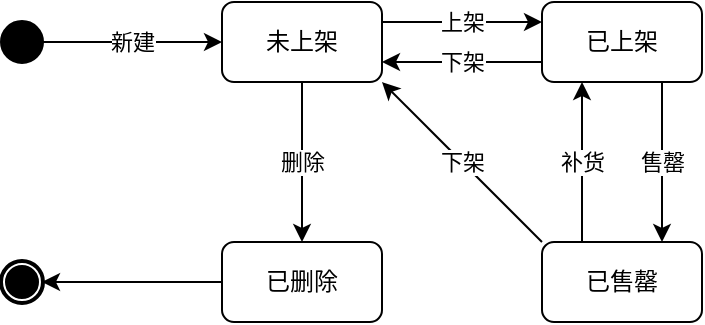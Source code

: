 <mxfile version="13.8.0" type="github">
  <diagram id="7e0GtD7TXZg0hHKQMnAh" name="Page-1">
    <mxGraphModel dx="665" dy="467" grid="1" gridSize="10" guides="1" tooltips="1" connect="1" arrows="1" fold="1" page="1" pageScale="1" pageWidth="850" pageHeight="1100" math="0" shadow="0">
      <root>
        <mxCell id="0" />
        <mxCell id="1" parent="0" />
        <mxCell id="PHka3gXeUMbXcuHf-Wi0-8" value="新建" style="edgeStyle=orthogonalEdgeStyle;rounded=0;orthogonalLoop=1;jettySize=auto;html=1;" edge="1" parent="1" source="PHka3gXeUMbXcuHf-Wi0-1" target="PHka3gXeUMbXcuHf-Wi0-4">
          <mxGeometry relative="1" as="geometry" />
        </mxCell>
        <mxCell id="PHka3gXeUMbXcuHf-Wi0-1" value="" style="strokeWidth=2;html=1;shape=mxgraph.flowchart.start_2;whiteSpace=wrap;fillColor=#000000;" vertex="1" parent="1">
          <mxGeometry x="130" y="250" width="20" height="20" as="geometry" />
        </mxCell>
        <mxCell id="PHka3gXeUMbXcuHf-Wi0-2" value="" style="shape=mxgraph.bpmn.shape;html=1;verticalLabelPosition=bottom;labelBackgroundColor=#ffffff;verticalAlign=top;align=center;perimeter=ellipsePerimeter;outlineConnect=0;outline=end;symbol=terminate;fillColor=#FFFFFF;" vertex="1" parent="1">
          <mxGeometry x="130" y="370" width="20" height="20" as="geometry" />
        </mxCell>
        <mxCell id="PHka3gXeUMbXcuHf-Wi0-9" value="上架" style="edgeStyle=orthogonalEdgeStyle;rounded=0;orthogonalLoop=1;jettySize=auto;html=1;" edge="1" parent="1" source="PHka3gXeUMbXcuHf-Wi0-4" target="PHka3gXeUMbXcuHf-Wi0-5">
          <mxGeometry relative="1" as="geometry">
            <Array as="points">
              <mxPoint x="360" y="250" />
              <mxPoint x="360" y="250" />
            </Array>
          </mxGeometry>
        </mxCell>
        <mxCell id="PHka3gXeUMbXcuHf-Wi0-15" value="删除" style="edgeStyle=none;rounded=0;orthogonalLoop=1;jettySize=auto;html=1;" edge="1" parent="1" source="PHka3gXeUMbXcuHf-Wi0-4" target="PHka3gXeUMbXcuHf-Wi0-7">
          <mxGeometry relative="1" as="geometry" />
        </mxCell>
        <mxCell id="PHka3gXeUMbXcuHf-Wi0-4" value="未上架" style="rounded=1;whiteSpace=wrap;html=1;fillColor=#FFFFFF;" vertex="1" parent="1">
          <mxGeometry x="240" y="240" width="80" height="40" as="geometry" />
        </mxCell>
        <mxCell id="PHka3gXeUMbXcuHf-Wi0-10" value="下架" style="edgeStyle=orthogonalEdgeStyle;rounded=0;orthogonalLoop=1;jettySize=auto;html=1;" edge="1" parent="1" source="PHka3gXeUMbXcuHf-Wi0-5" target="PHka3gXeUMbXcuHf-Wi0-4">
          <mxGeometry relative="1" as="geometry">
            <Array as="points">
              <mxPoint x="360" y="270" />
              <mxPoint x="360" y="270" />
            </Array>
          </mxGeometry>
        </mxCell>
        <mxCell id="PHka3gXeUMbXcuHf-Wi0-11" value="售罄" style="edgeStyle=orthogonalEdgeStyle;rounded=0;orthogonalLoop=1;jettySize=auto;html=1;" edge="1" parent="1" source="PHka3gXeUMbXcuHf-Wi0-5" target="PHka3gXeUMbXcuHf-Wi0-6">
          <mxGeometry relative="1" as="geometry">
            <Array as="points">
              <mxPoint x="460" y="320" />
              <mxPoint x="460" y="320" />
            </Array>
          </mxGeometry>
        </mxCell>
        <mxCell id="PHka3gXeUMbXcuHf-Wi0-5" value="已上架" style="rounded=1;whiteSpace=wrap;html=1;fillColor=#FFFFFF;" vertex="1" parent="1">
          <mxGeometry x="400" y="240" width="80" height="40" as="geometry" />
        </mxCell>
        <mxCell id="PHka3gXeUMbXcuHf-Wi0-12" value="补货" style="edgeStyle=orthogonalEdgeStyle;rounded=0;orthogonalLoop=1;jettySize=auto;html=1;" edge="1" parent="1" source="PHka3gXeUMbXcuHf-Wi0-6" target="PHka3gXeUMbXcuHf-Wi0-5">
          <mxGeometry relative="1" as="geometry">
            <Array as="points">
              <mxPoint x="420" y="320" />
              <mxPoint x="420" y="320" />
            </Array>
          </mxGeometry>
        </mxCell>
        <mxCell id="PHka3gXeUMbXcuHf-Wi0-14" value="下架" style="rounded=0;orthogonalLoop=1;jettySize=auto;html=1;exitX=0;exitY=0;exitDx=0;exitDy=0;entryX=1;entryY=1;entryDx=0;entryDy=0;" edge="1" parent="1" source="PHka3gXeUMbXcuHf-Wi0-6" target="PHka3gXeUMbXcuHf-Wi0-4">
          <mxGeometry relative="1" as="geometry">
            <mxPoint x="380" y="370" as="sourcePoint" />
          </mxGeometry>
        </mxCell>
        <mxCell id="PHka3gXeUMbXcuHf-Wi0-6" value="已售罄" style="rounded=1;whiteSpace=wrap;html=1;fillColor=#FFFFFF;" vertex="1" parent="1">
          <mxGeometry x="400" y="360" width="80" height="40" as="geometry" />
        </mxCell>
        <mxCell id="PHka3gXeUMbXcuHf-Wi0-16" style="edgeStyle=none;rounded=0;orthogonalLoop=1;jettySize=auto;html=1;" edge="1" parent="1" source="PHka3gXeUMbXcuHf-Wi0-7" target="PHka3gXeUMbXcuHf-Wi0-2">
          <mxGeometry relative="1" as="geometry" />
        </mxCell>
        <mxCell id="PHka3gXeUMbXcuHf-Wi0-7" value="已删除" style="rounded=1;whiteSpace=wrap;html=1;fillColor=#FFFFFF;" vertex="1" parent="1">
          <mxGeometry x="240" y="360" width="80" height="40" as="geometry" />
        </mxCell>
      </root>
    </mxGraphModel>
  </diagram>
</mxfile>
